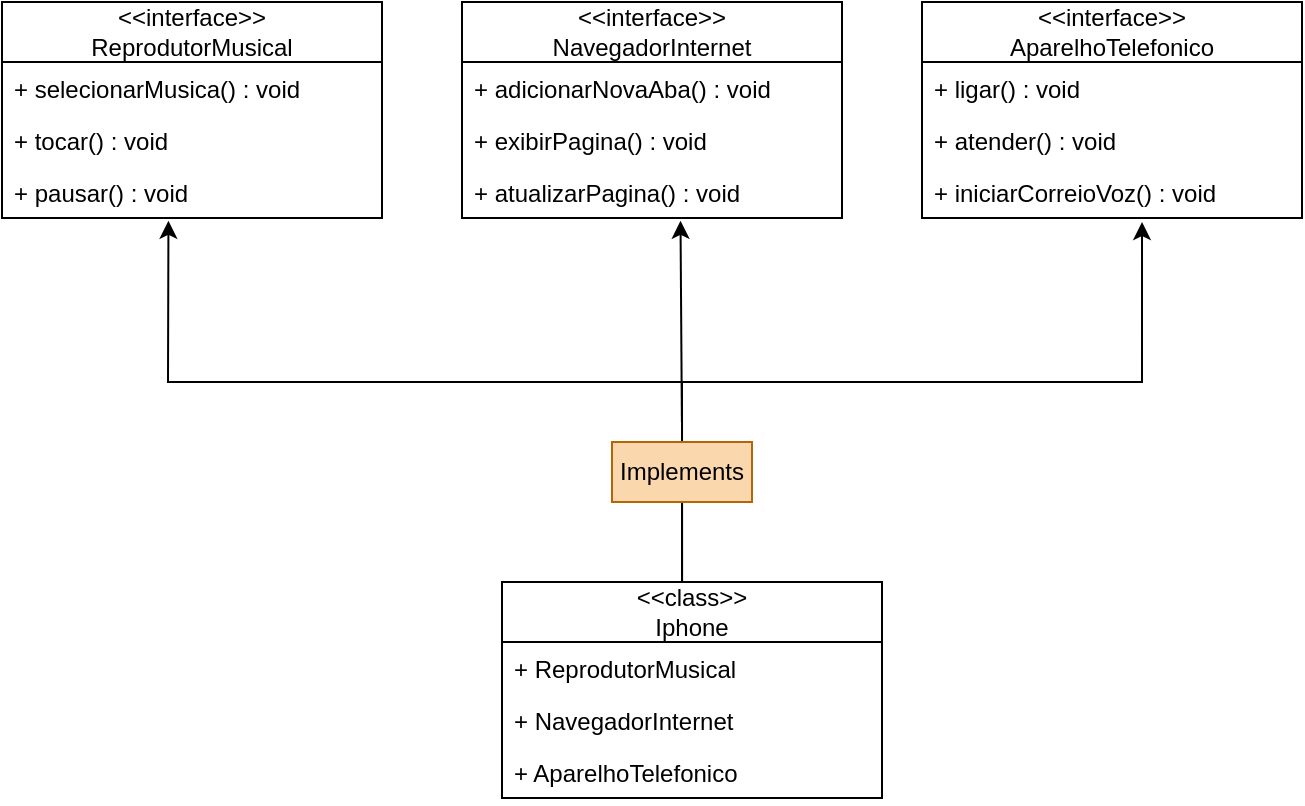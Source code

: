 <mxfile version="24.8.2">
  <diagram id="C5RBs43oDa-KdzZeNtuy" name="Page-1">
    <mxGraphModel dx="989" dy="509" grid="1" gridSize="10" guides="1" tooltips="1" connect="1" arrows="1" fold="1" page="1" pageScale="1" pageWidth="827" pageHeight="1169" math="0" shadow="0">
      <root>
        <mxCell id="WIyWlLk6GJQsqaUBKTNV-0" />
        <mxCell id="WIyWlLk6GJQsqaUBKTNV-1" parent="WIyWlLk6GJQsqaUBKTNV-0" />
        <mxCell id="egsB-lUz4ESsCCEr34H--0" value="&amp;lt;&amp;lt;interface&amp;gt;&amp;gt;&lt;br&gt;ReprodutorMusical" style="swimlane;fontStyle=0;childLayout=stackLayout;horizontal=1;startSize=30;fillColor=none;horizontalStack=0;resizeParent=1;resizeParentMax=0;resizeLast=0;collapsible=1;marginBottom=0;whiteSpace=wrap;html=1;" vertex="1" parent="WIyWlLk6GJQsqaUBKTNV-1">
          <mxGeometry x="50" y="50" width="190" height="108" as="geometry" />
        </mxCell>
        <mxCell id="egsB-lUz4ESsCCEr34H--1" value="+ selecionarMusica() : void" style="text;strokeColor=none;fillColor=none;align=left;verticalAlign=top;spacingLeft=4;spacingRight=4;overflow=hidden;rotatable=0;points=[[0,0.5],[1,0.5]];portConstraint=eastwest;whiteSpace=wrap;html=1;" vertex="1" parent="egsB-lUz4ESsCCEr34H--0">
          <mxGeometry y="30" width="190" height="26" as="geometry" />
        </mxCell>
        <mxCell id="egsB-lUz4ESsCCEr34H--2" value="+ tocar() : void" style="text;strokeColor=none;fillColor=none;align=left;verticalAlign=top;spacingLeft=4;spacingRight=4;overflow=hidden;rotatable=0;points=[[0,0.5],[1,0.5]];portConstraint=eastwest;whiteSpace=wrap;html=1;" vertex="1" parent="egsB-lUz4ESsCCEr34H--0">
          <mxGeometry y="56" width="190" height="26" as="geometry" />
        </mxCell>
        <mxCell id="egsB-lUz4ESsCCEr34H--3" value="+ pausar() : void" style="text;strokeColor=none;fillColor=none;align=left;verticalAlign=top;spacingLeft=4;spacingRight=4;overflow=hidden;rotatable=0;points=[[0,0.5],[1,0.5]];portConstraint=eastwest;whiteSpace=wrap;html=1;" vertex="1" parent="egsB-lUz4ESsCCEr34H--0">
          <mxGeometry y="82" width="190" height="26" as="geometry" />
        </mxCell>
        <mxCell id="egsB-lUz4ESsCCEr34H--16" value="&amp;lt;&amp;lt;interface&amp;gt;&amp;gt;&lt;br&gt;NavegadorInternet" style="swimlane;fontStyle=0;childLayout=stackLayout;horizontal=1;startSize=30;fillColor=none;horizontalStack=0;resizeParent=1;resizeParentMax=0;resizeLast=0;collapsible=1;marginBottom=0;whiteSpace=wrap;html=1;" vertex="1" parent="WIyWlLk6GJQsqaUBKTNV-1">
          <mxGeometry x="280" y="50" width="190" height="108" as="geometry" />
        </mxCell>
        <mxCell id="egsB-lUz4ESsCCEr34H--17" value="+ adicionarNovaAba() : void" style="text;strokeColor=none;fillColor=none;align=left;verticalAlign=top;spacingLeft=4;spacingRight=4;overflow=hidden;rotatable=0;points=[[0,0.5],[1,0.5]];portConstraint=eastwest;whiteSpace=wrap;html=1;" vertex="1" parent="egsB-lUz4ESsCCEr34H--16">
          <mxGeometry y="30" width="190" height="26" as="geometry" />
        </mxCell>
        <mxCell id="egsB-lUz4ESsCCEr34H--18" value="+ exibirPagina() : void" style="text;strokeColor=none;fillColor=none;align=left;verticalAlign=top;spacingLeft=4;spacingRight=4;overflow=hidden;rotatable=0;points=[[0,0.5],[1,0.5]];portConstraint=eastwest;whiteSpace=wrap;html=1;" vertex="1" parent="egsB-lUz4ESsCCEr34H--16">
          <mxGeometry y="56" width="190" height="26" as="geometry" />
        </mxCell>
        <mxCell id="egsB-lUz4ESsCCEr34H--19" value="+ atualizarPagina() : void" style="text;strokeColor=none;fillColor=none;align=left;verticalAlign=top;spacingLeft=4;spacingRight=4;overflow=hidden;rotatable=0;points=[[0,0.5],[1,0.5]];portConstraint=eastwest;whiteSpace=wrap;html=1;" vertex="1" parent="egsB-lUz4ESsCCEr34H--16">
          <mxGeometry y="82" width="190" height="26" as="geometry" />
        </mxCell>
        <mxCell id="egsB-lUz4ESsCCEr34H--20" value="&amp;lt;&amp;lt;interface&amp;gt;&amp;gt;&lt;br&gt;AparelhoTelefonico" style="swimlane;fontStyle=0;childLayout=stackLayout;horizontal=1;startSize=30;fillColor=none;horizontalStack=0;resizeParent=1;resizeParentMax=0;resizeLast=0;collapsible=1;marginBottom=0;whiteSpace=wrap;html=1;" vertex="1" parent="WIyWlLk6GJQsqaUBKTNV-1">
          <mxGeometry x="510" y="50" width="190" height="108" as="geometry" />
        </mxCell>
        <mxCell id="egsB-lUz4ESsCCEr34H--21" value="+ ligar() : void" style="text;strokeColor=none;fillColor=none;align=left;verticalAlign=top;spacingLeft=4;spacingRight=4;overflow=hidden;rotatable=0;points=[[0,0.5],[1,0.5]];portConstraint=eastwest;whiteSpace=wrap;html=1;" vertex="1" parent="egsB-lUz4ESsCCEr34H--20">
          <mxGeometry y="30" width="190" height="26" as="geometry" />
        </mxCell>
        <mxCell id="egsB-lUz4ESsCCEr34H--22" value="+ atender() : void" style="text;strokeColor=none;fillColor=none;align=left;verticalAlign=top;spacingLeft=4;spacingRight=4;overflow=hidden;rotatable=0;points=[[0,0.5],[1,0.5]];portConstraint=eastwest;whiteSpace=wrap;html=1;" vertex="1" parent="egsB-lUz4ESsCCEr34H--20">
          <mxGeometry y="56" width="190" height="26" as="geometry" />
        </mxCell>
        <mxCell id="egsB-lUz4ESsCCEr34H--23" value="+ iniciarCorreioVoz() : void" style="text;strokeColor=none;fillColor=none;align=left;verticalAlign=top;spacingLeft=4;spacingRight=4;overflow=hidden;rotatable=0;points=[[0,0.5],[1,0.5]];portConstraint=eastwest;whiteSpace=wrap;html=1;" vertex="1" parent="egsB-lUz4ESsCCEr34H--20">
          <mxGeometry y="82" width="190" height="26" as="geometry" />
        </mxCell>
        <mxCell id="egsB-lUz4ESsCCEr34H--27" value="&amp;lt;&amp;lt;class&amp;gt;&amp;gt;&lt;br&gt;Iphone" style="swimlane;fontStyle=0;childLayout=stackLayout;horizontal=1;startSize=30;fillColor=none;horizontalStack=0;resizeParent=1;resizeParentMax=0;resizeLast=0;collapsible=1;marginBottom=0;whiteSpace=wrap;html=1;" vertex="1" parent="WIyWlLk6GJQsqaUBKTNV-1">
          <mxGeometry x="300" y="340" width="190" height="108" as="geometry" />
        </mxCell>
        <mxCell id="egsB-lUz4ESsCCEr34H--28" value="+ ReprodutorMusical" style="text;strokeColor=none;fillColor=none;align=left;verticalAlign=top;spacingLeft=4;spacingRight=4;overflow=hidden;rotatable=0;points=[[0,0.5],[1,0.5]];portConstraint=eastwest;whiteSpace=wrap;html=1;" vertex="1" parent="egsB-lUz4ESsCCEr34H--27">
          <mxGeometry y="30" width="190" height="26" as="geometry" />
        </mxCell>
        <mxCell id="egsB-lUz4ESsCCEr34H--29" value="+ NavegadorInternet" style="text;strokeColor=none;fillColor=none;align=left;verticalAlign=top;spacingLeft=4;spacingRight=4;overflow=hidden;rotatable=0;points=[[0,0.5],[1,0.5]];portConstraint=eastwest;whiteSpace=wrap;html=1;" vertex="1" parent="egsB-lUz4ESsCCEr34H--27">
          <mxGeometry y="56" width="190" height="26" as="geometry" />
        </mxCell>
        <mxCell id="egsB-lUz4ESsCCEr34H--30" value="+ AparelhoTelefonico" style="text;strokeColor=none;fillColor=none;align=left;verticalAlign=top;spacingLeft=4;spacingRight=4;overflow=hidden;rotatable=0;points=[[0,0.5],[1,0.5]];portConstraint=eastwest;whiteSpace=wrap;html=1;" vertex="1" parent="egsB-lUz4ESsCCEr34H--27">
          <mxGeometry y="82" width="190" height="26" as="geometry" />
        </mxCell>
        <mxCell id="egsB-lUz4ESsCCEr34H--31" value="" style="endArrow=classic;html=1;rounded=0;entryX=0.579;entryY=1.077;entryDx=0;entryDy=0;entryPerimeter=0;" edge="1" parent="WIyWlLk6GJQsqaUBKTNV-1" target="egsB-lUz4ESsCCEr34H--23">
          <mxGeometry width="50" height="50" relative="1" as="geometry">
            <mxPoint x="390" y="340" as="sourcePoint" />
            <mxPoint x="440" y="230" as="targetPoint" />
            <Array as="points">
              <mxPoint x="390" y="240" />
              <mxPoint x="500" y="240" />
              <mxPoint x="620" y="240" />
            </Array>
          </mxGeometry>
        </mxCell>
        <mxCell id="egsB-lUz4ESsCCEr34H--32" value="" style="endArrow=classic;html=1;rounded=0;entryX=0.575;entryY=1.054;entryDx=0;entryDy=0;entryPerimeter=0;" edge="1" parent="WIyWlLk6GJQsqaUBKTNV-1" source="egsB-lUz4ESsCCEr34H--35" target="egsB-lUz4ESsCCEr34H--19">
          <mxGeometry width="50" height="50" relative="1" as="geometry">
            <mxPoint x="389" y="340" as="sourcePoint" />
            <mxPoint x="380" y="158" as="targetPoint" />
          </mxGeometry>
        </mxCell>
        <mxCell id="egsB-lUz4ESsCCEr34H--33" value="" style="endArrow=classic;html=1;rounded=0;entryX=0.438;entryY=1.054;entryDx=0;entryDy=0;entryPerimeter=0;exitX=0.474;exitY=0;exitDx=0;exitDy=0;exitPerimeter=0;" edge="1" parent="WIyWlLk6GJQsqaUBKTNV-1" source="egsB-lUz4ESsCCEr34H--27" target="egsB-lUz4ESsCCEr34H--3">
          <mxGeometry width="50" height="50" relative="1" as="geometry">
            <mxPoint x="390" y="280" as="sourcePoint" />
            <mxPoint x="440" y="230" as="targetPoint" />
            <Array as="points">
              <mxPoint x="390" y="240" />
              <mxPoint x="260" y="240" />
              <mxPoint x="133" y="240" />
            </Array>
          </mxGeometry>
        </mxCell>
        <mxCell id="egsB-lUz4ESsCCEr34H--34" value="Implements" style="text;html=1;align=center;verticalAlign=middle;whiteSpace=wrap;rounded=0;fillColor=#fad7ac;strokeColor=#b46504;" vertex="1" parent="WIyWlLk6GJQsqaUBKTNV-1">
          <mxGeometry x="355" y="270" width="70" height="30" as="geometry" />
        </mxCell>
        <mxCell id="egsB-lUz4ESsCCEr34H--35" value="" style="text;strokeColor=none;fillColor=none;align=left;verticalAlign=middle;spacingTop=-1;spacingLeft=4;spacingRight=4;rotatable=0;labelPosition=right;points=[];portConstraint=eastwest;" vertex="1" parent="WIyWlLk6GJQsqaUBKTNV-1">
          <mxGeometry x="380" y="260" width="20" height="14" as="geometry" />
        </mxCell>
      </root>
    </mxGraphModel>
  </diagram>
</mxfile>
